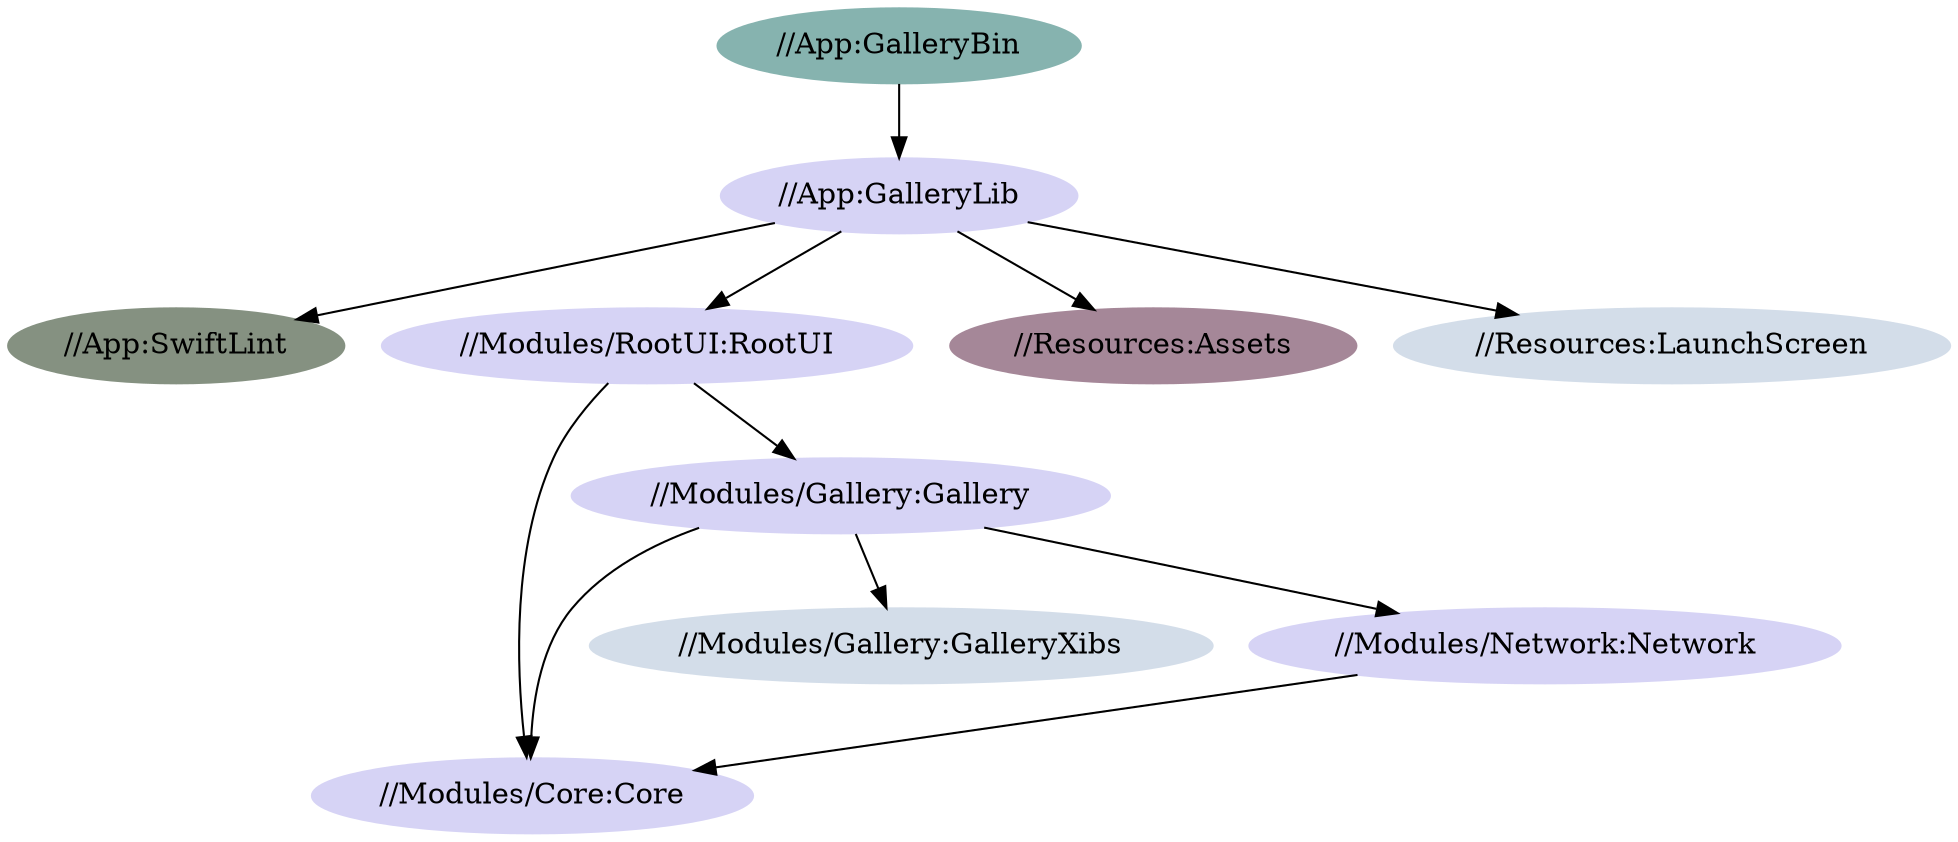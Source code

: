 digraph result_graph {
  "//App:GalleryBin" [style=filled,color="#86B3AF"];
  "//App:GalleryBin" -> "//App:GalleryLib";
  "//App:GalleryLib" [style=filled,color="#D6D3F5"];
  "//App:GalleryLib" -> "//App:SwiftLint";
  "//App:GalleryLib" -> "//Modules/RootUI:RootUI";
  "//App:GalleryLib" -> "//Resources:Assets";
  "//App:GalleryLib" -> "//Resources:LaunchScreen";
  "//App:SwiftLint" [style=filled,color="#859181"];
  "//Modules/Core:Core" [style=filled,color="#D6D3F5"];
  "//Modules/Gallery:Gallery" [style=filled,color="#D6D3F5"];
  "//Modules/Gallery:Gallery" -> "//Modules/Core:Core";
  "//Modules/Gallery:Gallery" -> "//Modules/Gallery:GalleryXibs";
  "//Modules/Gallery:Gallery" -> "//Modules/Network:Network";
  "//Modules/Gallery:GalleryXibs" [style=filled,color="#D3DDE9"];
  "//Modules/Network:Network" [style=filled,color="#D6D3F5"];
  "//Modules/Network:Network" -> "//Modules/Core:Core";
  "//Modules/RootUI:RootUI" [style=filled,color="#D6D3F5"];
  "//Modules/RootUI:RootUI" -> "//Modules/Core:Core";
  "//Modules/RootUI:RootUI" -> "//Modules/Gallery:Gallery";
  "//Resources:Assets" [style=filled,color="#A58798"];
  "//Resources:LaunchScreen" [style=filled,color="#D3DDE9"];
}
